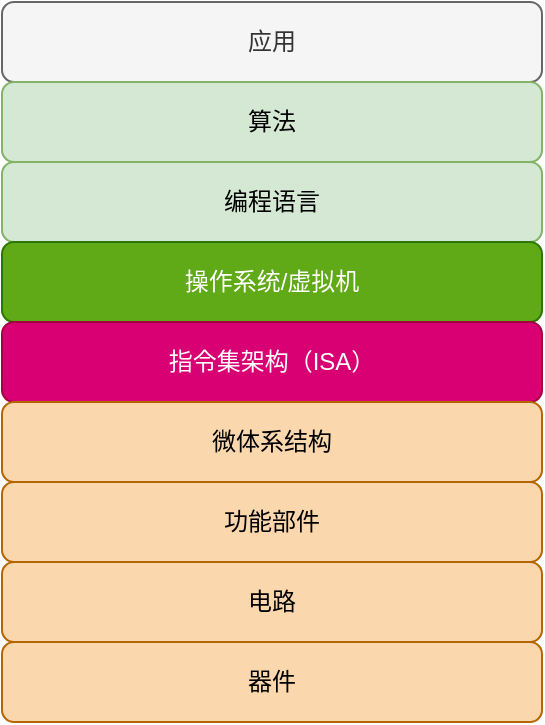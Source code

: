 <mxfile version="20.2.3" type="github">
  <diagram id="uSA5nbiWoQ3gf8vRUKfE" name="第 1 页">
    <mxGraphModel dx="422" dy="690" grid="1" gridSize="10" guides="1" tooltips="1" connect="1" arrows="1" fold="1" page="1" pageScale="1" pageWidth="827" pageHeight="1169" math="0" shadow="0">
      <root>
        <mxCell id="0" />
        <mxCell id="1" parent="0" />
        <mxCell id="IXz55kEoniHL7-7A8wtq-1" value="应用" style="rounded=1;whiteSpace=wrap;html=1;fillColor=#f5f5f5;fontColor=#333333;strokeColor=#666666;" vertex="1" parent="1">
          <mxGeometry x="279" y="160" width="270" height="40" as="geometry" />
        </mxCell>
        <mxCell id="IXz55kEoniHL7-7A8wtq-2" value="算法" style="rounded=1;whiteSpace=wrap;html=1;fillColor=#d5e8d4;strokeColor=#82b366;" vertex="1" parent="1">
          <mxGeometry x="279" y="200" width="270" height="40" as="geometry" />
        </mxCell>
        <mxCell id="IXz55kEoniHL7-7A8wtq-3" value="编程语言" style="rounded=1;whiteSpace=wrap;html=1;fillColor=#d5e8d4;strokeColor=#82b366;" vertex="1" parent="1">
          <mxGeometry x="279" y="240" width="270" height="40" as="geometry" />
        </mxCell>
        <mxCell id="IXz55kEoniHL7-7A8wtq-4" value="操作系统/虚拟机" style="rounded=1;whiteSpace=wrap;html=1;fillColor=#60a917;strokeColor=#2D7600;fontColor=#ffffff;" vertex="1" parent="1">
          <mxGeometry x="279" y="280" width="270" height="40" as="geometry" />
        </mxCell>
        <mxCell id="IXz55kEoniHL7-7A8wtq-5" value="指令集架构（ISA）" style="rounded=1;whiteSpace=wrap;html=1;fillColor=#d80073;strokeColor=#A50040;fontColor=#ffffff;" vertex="1" parent="1">
          <mxGeometry x="279" y="320" width="270" height="40" as="geometry" />
        </mxCell>
        <mxCell id="IXz55kEoniHL7-7A8wtq-6" value="微体系结构" style="rounded=1;whiteSpace=wrap;html=1;fillColor=#fad7ac;strokeColor=#b46504;" vertex="1" parent="1">
          <mxGeometry x="279" y="360" width="270" height="40" as="geometry" />
        </mxCell>
        <mxCell id="IXz55kEoniHL7-7A8wtq-8" value="电路" style="rounded=1;whiteSpace=wrap;html=1;fillColor=#fad7ac;strokeColor=#b46504;" vertex="1" parent="1">
          <mxGeometry x="279" y="440" width="270" height="40" as="geometry" />
        </mxCell>
        <mxCell id="IXz55kEoniHL7-7A8wtq-9" value="功能部件" style="rounded=1;whiteSpace=wrap;html=1;fillColor=#fad7ac;strokeColor=#b46504;" vertex="1" parent="1">
          <mxGeometry x="279" y="400" width="270" height="40" as="geometry" />
        </mxCell>
        <mxCell id="IXz55kEoniHL7-7A8wtq-10" value="器件" style="rounded=1;whiteSpace=wrap;html=1;fillColor=#fad7ac;strokeColor=#b46504;" vertex="1" parent="1">
          <mxGeometry x="279" y="480" width="270" height="40" as="geometry" />
        </mxCell>
      </root>
    </mxGraphModel>
  </diagram>
</mxfile>
